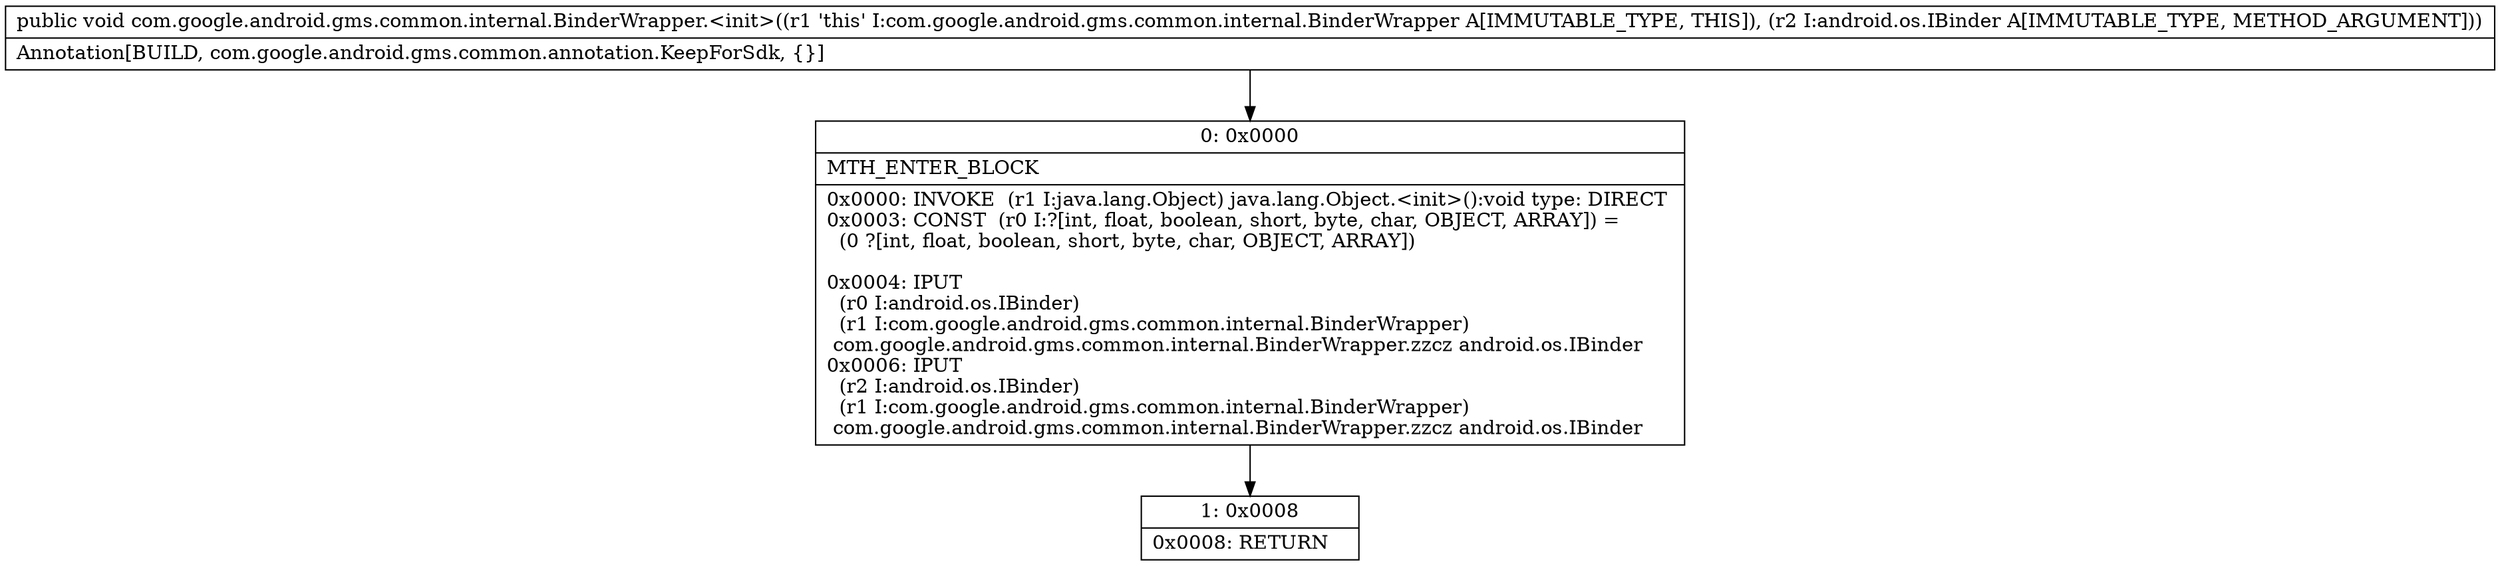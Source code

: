 digraph "CFG forcom.google.android.gms.common.internal.BinderWrapper.\<init\>(Landroid\/os\/IBinder;)V" {
Node_0 [shape=record,label="{0\:\ 0x0000|MTH_ENTER_BLOCK\l|0x0000: INVOKE  (r1 I:java.lang.Object) java.lang.Object.\<init\>():void type: DIRECT \l0x0003: CONST  (r0 I:?[int, float, boolean, short, byte, char, OBJECT, ARRAY]) = \l  (0 ?[int, float, boolean, short, byte, char, OBJECT, ARRAY])\l \l0x0004: IPUT  \l  (r0 I:android.os.IBinder)\l  (r1 I:com.google.android.gms.common.internal.BinderWrapper)\l com.google.android.gms.common.internal.BinderWrapper.zzcz android.os.IBinder \l0x0006: IPUT  \l  (r2 I:android.os.IBinder)\l  (r1 I:com.google.android.gms.common.internal.BinderWrapper)\l com.google.android.gms.common.internal.BinderWrapper.zzcz android.os.IBinder \l}"];
Node_1 [shape=record,label="{1\:\ 0x0008|0x0008: RETURN   \l}"];
MethodNode[shape=record,label="{public void com.google.android.gms.common.internal.BinderWrapper.\<init\>((r1 'this' I:com.google.android.gms.common.internal.BinderWrapper A[IMMUTABLE_TYPE, THIS]), (r2 I:android.os.IBinder A[IMMUTABLE_TYPE, METHOD_ARGUMENT]))  | Annotation[BUILD, com.google.android.gms.common.annotation.KeepForSdk, \{\}]\l}"];
MethodNode -> Node_0;
Node_0 -> Node_1;
}

